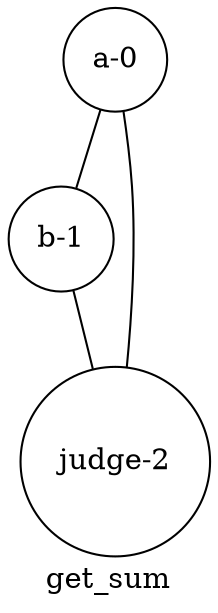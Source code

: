 graph get_sum{
label =get_sum
a[label="a-0", shape=circle, style=filled, fillcolor=White]
b[label="b-1", shape=circle, style=filled, fillcolor=White]
judge[label="judge-2", shape=circle, style=filled, fillcolor=White]
a--b
a--judge
b--judge
}

